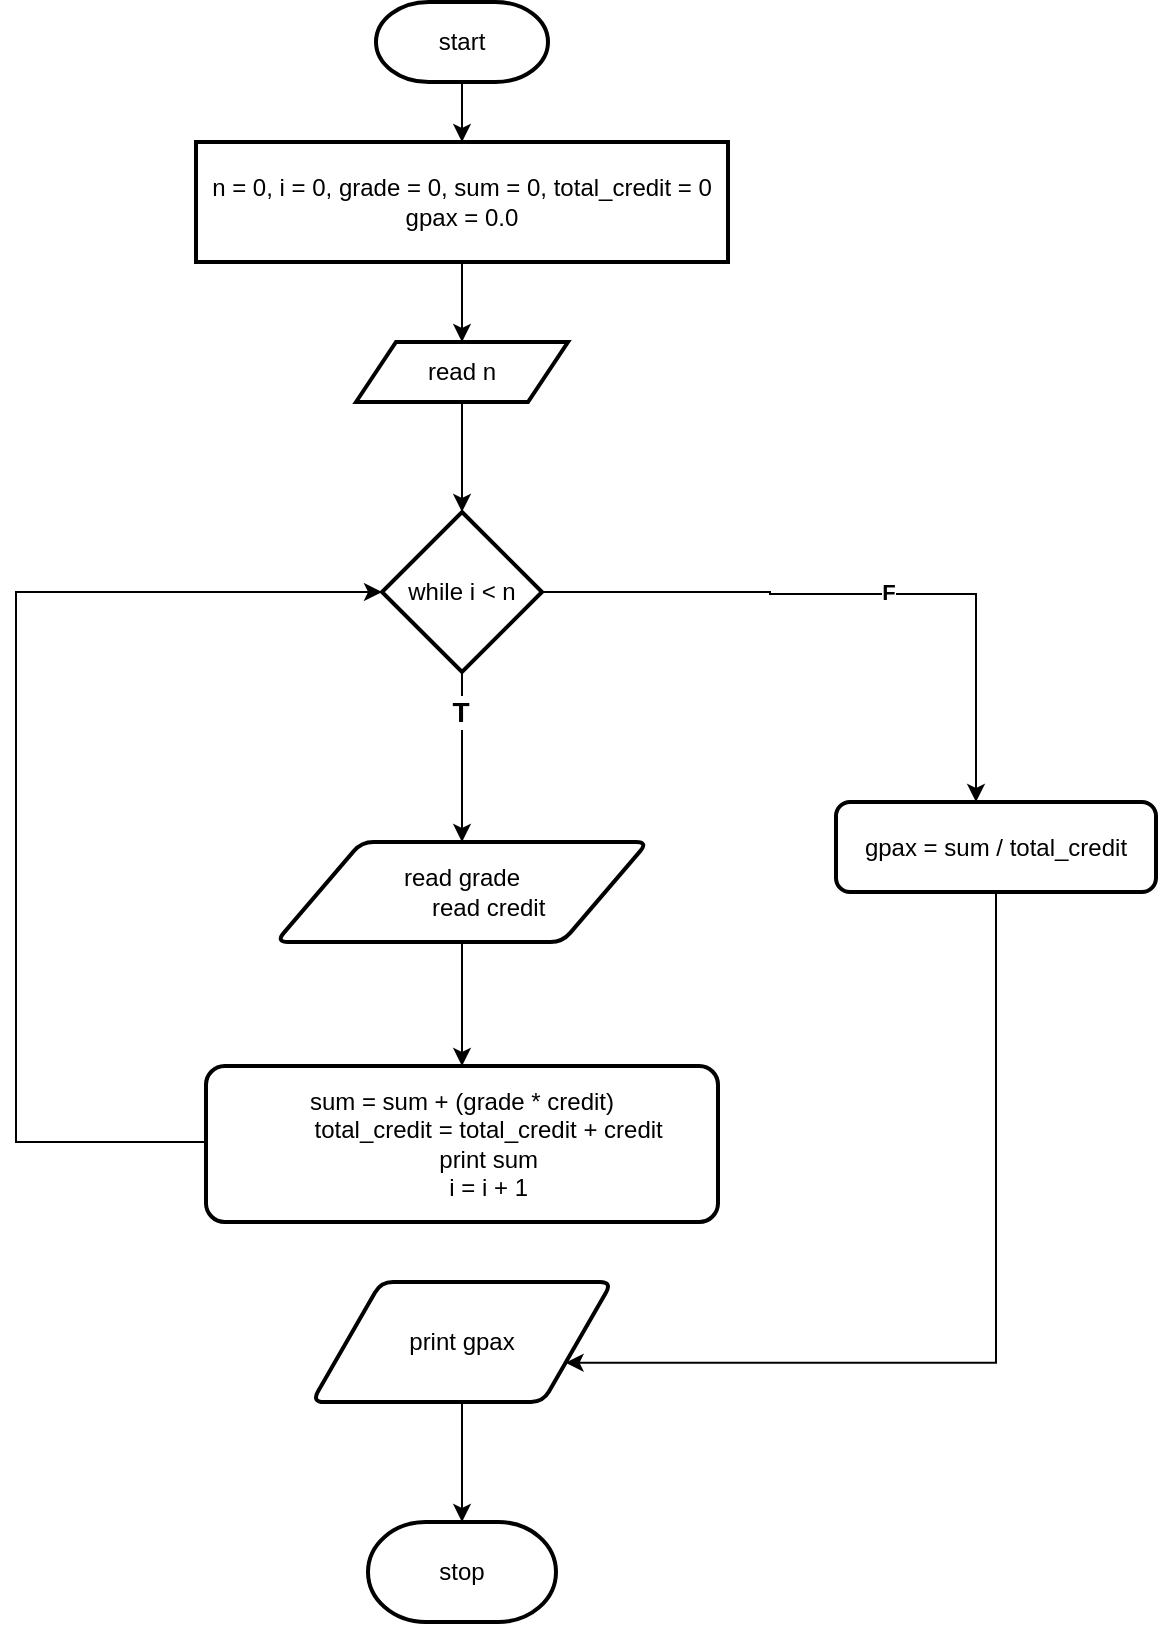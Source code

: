 <mxfile version="24.7.10">
  <diagram name="หน้า-1" id="D5w1qTT3vyHyKJytGtcX">
    <mxGraphModel dx="1969" dy="962" grid="1" gridSize="10" guides="1" tooltips="1" connect="1" arrows="1" fold="1" page="1" pageScale="1" pageWidth="827" pageHeight="1169" math="0" shadow="0">
      <root>
        <mxCell id="0" />
        <mxCell id="1" parent="0" />
        <mxCell id="hnf82lbA6KZVwHTCZs6H-4" value="" style="edgeStyle=orthogonalEdgeStyle;rounded=0;orthogonalLoop=1;jettySize=auto;html=1;" edge="1" parent="1" source="hnf82lbA6KZVwHTCZs6H-1" target="hnf82lbA6KZVwHTCZs6H-3">
          <mxGeometry relative="1" as="geometry" />
        </mxCell>
        <mxCell id="hnf82lbA6KZVwHTCZs6H-1" value="start" style="strokeWidth=2;html=1;shape=mxgraph.flowchart.terminator;whiteSpace=wrap;" vertex="1" parent="1">
          <mxGeometry x="260" y="40" width="86" height="40" as="geometry" />
        </mxCell>
        <mxCell id="hnf82lbA6KZVwHTCZs6H-7" value="" style="edgeStyle=orthogonalEdgeStyle;rounded=0;orthogonalLoop=1;jettySize=auto;html=1;" edge="1" parent="1" source="hnf82lbA6KZVwHTCZs6H-3" target="hnf82lbA6KZVwHTCZs6H-6">
          <mxGeometry relative="1" as="geometry" />
        </mxCell>
        <mxCell id="hnf82lbA6KZVwHTCZs6H-3" value="n = 0, i = 0, grade = 0, sum = 0, total_credit = 0&lt;div&gt;gpax = 0.0&lt;br&gt;&lt;/div&gt;" style="whiteSpace=wrap;html=1;strokeWidth=2;" vertex="1" parent="1">
          <mxGeometry x="170" y="110" width="266" height="60" as="geometry" />
        </mxCell>
        <mxCell id="hnf82lbA6KZVwHTCZs6H-9" value="" style="edgeStyle=orthogonalEdgeStyle;rounded=0;orthogonalLoop=1;jettySize=auto;html=1;" edge="1" parent="1" source="hnf82lbA6KZVwHTCZs6H-6" target="hnf82lbA6KZVwHTCZs6H-8">
          <mxGeometry relative="1" as="geometry" />
        </mxCell>
        <mxCell id="hnf82lbA6KZVwHTCZs6H-6" value="read n" style="shape=parallelogram;perimeter=parallelogramPerimeter;whiteSpace=wrap;html=1;fixedSize=1;strokeWidth=2;" vertex="1" parent="1">
          <mxGeometry x="250" y="210" width="106" height="30" as="geometry" />
        </mxCell>
        <mxCell id="hnf82lbA6KZVwHTCZs6H-26" style="edgeStyle=orthogonalEdgeStyle;rounded=0;orthogonalLoop=1;jettySize=auto;html=1;" edge="1" parent="1" source="hnf82lbA6KZVwHTCZs6H-8">
          <mxGeometry relative="1" as="geometry">
            <mxPoint x="560" y="440" as="targetPoint" />
            <Array as="points">
              <mxPoint x="457" y="335" />
              <mxPoint x="457" y="336" />
            </Array>
          </mxGeometry>
        </mxCell>
        <mxCell id="hnf82lbA6KZVwHTCZs6H-27" value="&lt;b&gt;F&lt;/b&gt;" style="edgeLabel;html=1;align=center;verticalAlign=middle;resizable=0;points=[];" vertex="1" connectable="0" parent="hnf82lbA6KZVwHTCZs6H-26">
          <mxGeometry x="0.077" y="1" relative="1" as="geometry">
            <mxPoint as="offset" />
          </mxGeometry>
        </mxCell>
        <mxCell id="hnf82lbA6KZVwHTCZs6H-8" value="while i &amp;lt; n" style="rhombus;whiteSpace=wrap;html=1;strokeWidth=2;" vertex="1" parent="1">
          <mxGeometry x="263" y="295" width="80" height="80" as="geometry" />
        </mxCell>
        <mxCell id="hnf82lbA6KZVwHTCZs6H-18" value="" style="edgeStyle=orthogonalEdgeStyle;rounded=0;orthogonalLoop=1;jettySize=auto;html=1;" edge="1" parent="1" source="hnf82lbA6KZVwHTCZs6H-8" target="hnf82lbA6KZVwHTCZs6H-17">
          <mxGeometry relative="1" as="geometry">
            <mxPoint x="303" y="375" as="sourcePoint" />
            <mxPoint x="303.0" y="465" as="targetPoint" />
          </mxGeometry>
        </mxCell>
        <mxCell id="hnf82lbA6KZVwHTCZs6H-25" value="&lt;b&gt;&lt;font style=&quot;font-size: 14px;&quot;&gt;T&lt;/font&gt;&lt;/b&gt;" style="edgeLabel;html=1;align=center;verticalAlign=middle;resizable=0;points=[];" vertex="1" connectable="0" parent="hnf82lbA6KZVwHTCZs6H-18">
          <mxGeometry x="-0.533" y="-1" relative="1" as="geometry">
            <mxPoint as="offset" />
          </mxGeometry>
        </mxCell>
        <mxCell id="hnf82lbA6KZVwHTCZs6H-22" value="" style="edgeStyle=orthogonalEdgeStyle;rounded=0;orthogonalLoop=1;jettySize=auto;html=1;" edge="1" parent="1" source="hnf82lbA6KZVwHTCZs6H-17" target="hnf82lbA6KZVwHTCZs6H-21">
          <mxGeometry relative="1" as="geometry" />
        </mxCell>
        <mxCell id="hnf82lbA6KZVwHTCZs6H-17" value="&lt;div&gt;read grade&lt;/div&gt;&lt;div&gt;&amp;nbsp; &amp;nbsp; &amp;nbsp; &amp;nbsp; read credit&lt;/div&gt;" style="shape=parallelogram;html=1;strokeWidth=2;perimeter=parallelogramPerimeter;whiteSpace=wrap;rounded=1;arcSize=12;size=0.23;" vertex="1" parent="1">
          <mxGeometry x="210" y="460" width="186" height="50" as="geometry" />
        </mxCell>
        <mxCell id="hnf82lbA6KZVwHTCZs6H-23" style="edgeStyle=orthogonalEdgeStyle;rounded=0;orthogonalLoop=1;jettySize=auto;html=1;exitX=0;exitY=0.5;exitDx=0;exitDy=0;entryX=0;entryY=0.5;entryDx=0;entryDy=0;" edge="1" parent="1" source="hnf82lbA6KZVwHTCZs6H-21" target="hnf82lbA6KZVwHTCZs6H-8">
          <mxGeometry relative="1" as="geometry">
            <mxPoint x="90" y="268" as="targetPoint" />
            <Array as="points">
              <mxPoint x="175" y="610" />
              <mxPoint x="80" y="610" />
              <mxPoint x="80" y="335" />
            </Array>
          </mxGeometry>
        </mxCell>
        <mxCell id="hnf82lbA6KZVwHTCZs6H-21" value="&lt;div&gt;sum = sum + (grade * credit)&lt;/div&gt;&lt;div&gt;&amp;nbsp; &amp;nbsp; &amp;nbsp; &amp;nbsp; total_credit = total_credit + credit&lt;/div&gt;&lt;div&gt;&amp;nbsp; &amp;nbsp; &amp;nbsp; &amp;nbsp; print sum&lt;/div&gt;&lt;div&gt;&amp;nbsp; &amp;nbsp; &amp;nbsp; &amp;nbsp; i = i + 1&lt;/div&gt;" style="whiteSpace=wrap;html=1;strokeWidth=2;rounded=1;arcSize=12;" vertex="1" parent="1">
          <mxGeometry x="175" y="572" width="256" height="78" as="geometry" />
        </mxCell>
        <mxCell id="hnf82lbA6KZVwHTCZs6H-29" style="edgeStyle=orthogonalEdgeStyle;rounded=0;orthogonalLoop=1;jettySize=auto;html=1;entryX=1;entryY=0.75;entryDx=0;entryDy=0;" edge="1" parent="1" source="hnf82lbA6KZVwHTCZs6H-28" target="hnf82lbA6KZVwHTCZs6H-30">
          <mxGeometry relative="1" as="geometry">
            <mxPoint x="350" y="720" as="targetPoint" />
            <Array as="points">
              <mxPoint x="570" y="720" />
            </Array>
          </mxGeometry>
        </mxCell>
        <mxCell id="hnf82lbA6KZVwHTCZs6H-28" value="gpax = sum / total_credit" style="rounded=1;whiteSpace=wrap;html=1;absoluteArcSize=1;arcSize=14;strokeWidth=2;" vertex="1" parent="1">
          <mxGeometry x="490" y="440" width="160" height="45" as="geometry" />
        </mxCell>
        <mxCell id="hnf82lbA6KZVwHTCZs6H-33" style="edgeStyle=orthogonalEdgeStyle;rounded=0;orthogonalLoop=1;jettySize=auto;html=1;exitX=0.5;exitY=1;exitDx=0;exitDy=0;" edge="1" parent="1" source="hnf82lbA6KZVwHTCZs6H-30">
          <mxGeometry relative="1" as="geometry">
            <mxPoint x="303" y="800" as="targetPoint" />
          </mxGeometry>
        </mxCell>
        <mxCell id="hnf82lbA6KZVwHTCZs6H-30" value="print gpax" style="shape=parallelogram;html=1;strokeWidth=2;perimeter=parallelogramPerimeter;whiteSpace=wrap;rounded=1;arcSize=12;size=0.23;" vertex="1" parent="1">
          <mxGeometry x="228" y="680" width="150" height="60" as="geometry" />
        </mxCell>
        <mxCell id="hnf82lbA6KZVwHTCZs6H-34" value="stop" style="strokeWidth=2;html=1;shape=mxgraph.flowchart.terminator;whiteSpace=wrap;" vertex="1" parent="1">
          <mxGeometry x="256" y="800" width="94" height="50" as="geometry" />
        </mxCell>
      </root>
    </mxGraphModel>
  </diagram>
</mxfile>
